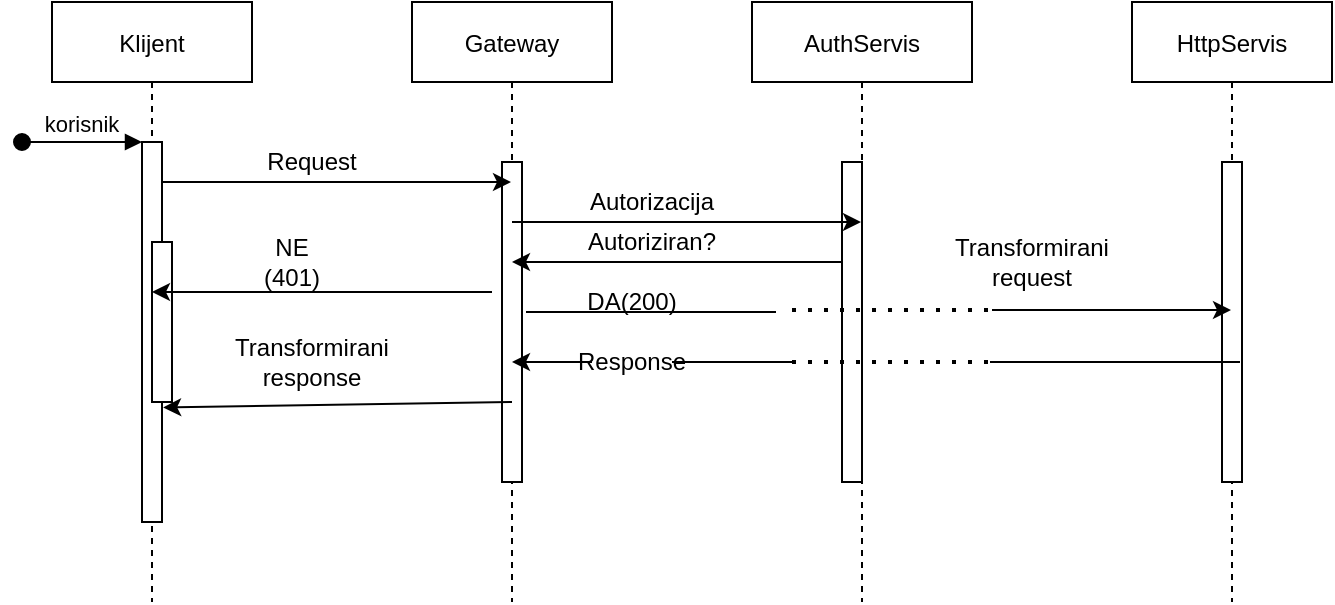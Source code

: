 <mxfile version="14.7.6" type="device"><diagram id="kgpKYQtTHZ0yAKxKKP6v" name="Page-1"><mxGraphModel dx="813" dy="435" grid="1" gridSize="10" guides="1" tooltips="1" connect="1" arrows="1" fold="1" page="1" pageScale="1" pageWidth="850" pageHeight="1100" math="0" shadow="0"><root><mxCell id="0"/><mxCell id="1" parent="0"/><mxCell id="3nuBFxr9cyL0pnOWT2aG-1" value="Klijent" style="shape=umlLifeline;perimeter=lifelinePerimeter;container=1;collapsible=0;recursiveResize=0;rounded=0;shadow=0;strokeWidth=1;" parent="1" vertex="1"><mxGeometry x="120" y="80" width="100" height="300" as="geometry"/></mxCell><mxCell id="3nuBFxr9cyL0pnOWT2aG-2" value="" style="points=[];perimeter=orthogonalPerimeter;rounded=0;shadow=0;strokeWidth=1;" parent="3nuBFxr9cyL0pnOWT2aG-1" vertex="1"><mxGeometry x="45" y="70" width="10" height="190" as="geometry"/></mxCell><mxCell id="3nuBFxr9cyL0pnOWT2aG-3" value="korisnik" style="verticalAlign=bottom;startArrow=oval;endArrow=block;startSize=8;shadow=0;strokeWidth=1;" parent="3nuBFxr9cyL0pnOWT2aG-1" target="3nuBFxr9cyL0pnOWT2aG-2" edge="1"><mxGeometry relative="1" as="geometry"><mxPoint x="-15" y="70" as="sourcePoint"/></mxGeometry></mxCell><mxCell id="3nuBFxr9cyL0pnOWT2aG-4" value="" style="points=[];perimeter=orthogonalPerimeter;rounded=0;shadow=0;strokeWidth=1;" parent="3nuBFxr9cyL0pnOWT2aG-1" vertex="1"><mxGeometry x="50" y="120" width="10" height="80" as="geometry"/></mxCell><mxCell id="3nuBFxr9cyL0pnOWT2aG-5" value="Gateway" style="shape=umlLifeline;perimeter=lifelinePerimeter;container=1;collapsible=0;recursiveResize=0;rounded=0;shadow=0;strokeWidth=1;" parent="1" vertex="1"><mxGeometry x="300" y="80" width="100" height="300" as="geometry"/></mxCell><mxCell id="3nuBFxr9cyL0pnOWT2aG-6" value="" style="points=[];perimeter=orthogonalPerimeter;rounded=0;shadow=0;strokeWidth=1;" parent="3nuBFxr9cyL0pnOWT2aG-5" vertex="1"><mxGeometry x="45" y="80" width="10" height="160" as="geometry"/></mxCell><mxCell id="0YpaRIe7NhUPvDSEbBdn-1" value="HttpServis" style="shape=umlLifeline;perimeter=lifelinePerimeter;container=1;collapsible=0;recursiveResize=0;rounded=0;shadow=0;strokeWidth=1;" vertex="1" parent="1"><mxGeometry x="660" y="80" width="100" height="300" as="geometry"/></mxCell><mxCell id="0YpaRIe7NhUPvDSEbBdn-2" value="" style="points=[];perimeter=orthogonalPerimeter;rounded=0;shadow=0;strokeWidth=1;" vertex="1" parent="0YpaRIe7NhUPvDSEbBdn-1"><mxGeometry x="45" y="80" width="10" height="160" as="geometry"/></mxCell><mxCell id="0YpaRIe7NhUPvDSEbBdn-3" value="AuthServis" style="shape=umlLifeline;perimeter=lifelinePerimeter;container=1;collapsible=0;recursiveResize=0;rounded=0;shadow=0;strokeWidth=1;" vertex="1" parent="1"><mxGeometry x="470" y="80" width="110" height="300" as="geometry"/></mxCell><mxCell id="0YpaRIe7NhUPvDSEbBdn-4" value="" style="points=[];perimeter=orthogonalPerimeter;rounded=0;shadow=0;strokeWidth=1;" vertex="1" parent="0YpaRIe7NhUPvDSEbBdn-3"><mxGeometry x="45" y="80" width="10" height="160" as="geometry"/></mxCell><mxCell id="0YpaRIe7NhUPvDSEbBdn-12" value="" style="endArrow=classic;html=1;" edge="1" parent="1" source="3nuBFxr9cyL0pnOWT2aG-2" target="3nuBFxr9cyL0pnOWT2aG-5"><mxGeometry width="50" height="50" relative="1" as="geometry"><mxPoint x="180" y="180" as="sourcePoint"/><mxPoint x="230" y="130" as="targetPoint"/><Array as="points"><mxPoint x="270" y="170"/></Array></mxGeometry></mxCell><mxCell id="0YpaRIe7NhUPvDSEbBdn-13" value="Request" style="text;html=1;strokeColor=none;fillColor=none;align=center;verticalAlign=middle;whiteSpace=wrap;rounded=0;" vertex="1" parent="1"><mxGeometry x="230" y="150" width="40" height="20" as="geometry"/></mxCell><mxCell id="0YpaRIe7NhUPvDSEbBdn-15" value="Autorizacija" style="text;html=1;strokeColor=none;fillColor=none;align=center;verticalAlign=middle;whiteSpace=wrap;rounded=0;" vertex="1" parent="1"><mxGeometry x="400" y="170" width="40" height="20" as="geometry"/></mxCell><mxCell id="0YpaRIe7NhUPvDSEbBdn-22" value="" style="endArrow=classic;html=1;" edge="1" parent="1"><mxGeometry width="50" height="50" relative="1" as="geometry"><mxPoint x="350" y="190" as="sourcePoint"/><mxPoint x="524.5" y="190" as="targetPoint"/><Array as="points"><mxPoint x="445" y="190"/></Array></mxGeometry></mxCell><mxCell id="0YpaRIe7NhUPvDSEbBdn-23" value="" style="endArrow=classic;html=1;" edge="1" parent="1"><mxGeometry width="50" height="50" relative="1" as="geometry"><mxPoint x="470" y="210" as="sourcePoint"/><mxPoint x="350" y="210" as="targetPoint"/><Array as="points"><mxPoint x="520" y="210"/></Array></mxGeometry></mxCell><mxCell id="0YpaRIe7NhUPvDSEbBdn-24" value="Autoriziran?" style="text;html=1;strokeColor=none;fillColor=none;align=center;verticalAlign=middle;whiteSpace=wrap;rounded=0;" vertex="1" parent="1"><mxGeometry x="400" y="190" width="40" height="20" as="geometry"/></mxCell><mxCell id="0YpaRIe7NhUPvDSEbBdn-27" value="" style="endArrow=none;dashed=1;html=1;dashPattern=1 3;strokeWidth=2;" edge="1" parent="1"><mxGeometry width="50" height="50" relative="1" as="geometry"><mxPoint x="490" y="234" as="sourcePoint"/><mxPoint x="590" y="234" as="targetPoint"/></mxGeometry></mxCell><mxCell id="0YpaRIe7NhUPvDSEbBdn-28" value="" style="endArrow=none;html=1;" edge="1" parent="1"><mxGeometry width="50" height="50" relative="1" as="geometry"><mxPoint x="357" y="235" as="sourcePoint"/><mxPoint x="482" y="235" as="targetPoint"/><Array as="points"><mxPoint x="432" y="235"/></Array></mxGeometry></mxCell><mxCell id="0YpaRIe7NhUPvDSEbBdn-29" value="" style="endArrow=none;dashed=1;html=1;dashPattern=1 3;strokeWidth=2;" edge="1" parent="1"><mxGeometry width="50" height="50" relative="1" as="geometry"><mxPoint x="490" y="260" as="sourcePoint"/><mxPoint x="590" y="260" as="targetPoint"/></mxGeometry></mxCell><mxCell id="0YpaRIe7NhUPvDSEbBdn-30" value="" style="endArrow=classic;html=1;" edge="1" parent="1"><mxGeometry width="50" height="50" relative="1" as="geometry"><mxPoint x="590" y="234" as="sourcePoint"/><mxPoint x="709.5" y="234" as="targetPoint"/></mxGeometry></mxCell><mxCell id="0YpaRIe7NhUPvDSEbBdn-32" value="Transformirani request" style="text;html=1;strokeColor=none;fillColor=none;align=center;verticalAlign=middle;whiteSpace=wrap;rounded=0;" vertex="1" parent="1"><mxGeometry x="590" y="200" width="40" height="20" as="geometry"/></mxCell><mxCell id="0YpaRIe7NhUPvDSEbBdn-33" value="" style="endArrow=none;html=1;" edge="1" parent="1"><mxGeometry width="50" height="50" relative="1" as="geometry"><mxPoint x="589" y="260" as="sourcePoint"/><mxPoint x="714" y="260" as="targetPoint"/><Array as="points"><mxPoint x="664" y="260"/></Array></mxGeometry></mxCell><mxCell id="0YpaRIe7NhUPvDSEbBdn-34" value="" style="endArrow=classic;html=1;startArrow=none;" edge="1" parent="1" source="0YpaRIe7NhUPvDSEbBdn-31"><mxGeometry width="50" height="50" relative="1" as="geometry"><mxPoint x="490" y="260" as="sourcePoint"/><mxPoint x="350" y="260" as="targetPoint"/><Array as="points"/></mxGeometry></mxCell><mxCell id="0YpaRIe7NhUPvDSEbBdn-31" value="Response" style="text;html=1;strokeColor=none;fillColor=none;align=center;verticalAlign=middle;whiteSpace=wrap;rounded=0;" vertex="1" parent="1"><mxGeometry x="390" y="250" width="40" height="20" as="geometry"/></mxCell><mxCell id="0YpaRIe7NhUPvDSEbBdn-35" value="" style="endArrow=none;html=1;" edge="1" parent="1" target="0YpaRIe7NhUPvDSEbBdn-31"><mxGeometry width="50" height="50" relative="1" as="geometry"><mxPoint x="490" y="260" as="sourcePoint"/><mxPoint x="350" y="260" as="targetPoint"/><Array as="points"><mxPoint x="450" y="260"/></Array></mxGeometry></mxCell><mxCell id="0YpaRIe7NhUPvDSEbBdn-36" value="" style="endArrow=classic;html=1;startArrow=none;entryX=0.557;entryY=1.034;entryDx=0;entryDy=0;entryPerimeter=0;" edge="1" parent="1" target="3nuBFxr9cyL0pnOWT2aG-4"><mxGeometry width="50" height="50" relative="1" as="geometry"><mxPoint x="350" y="280" as="sourcePoint"/><mxPoint x="310" y="280" as="targetPoint"/><Array as="points"/></mxGeometry></mxCell><mxCell id="0YpaRIe7NhUPvDSEbBdn-37" value="Transformirani response" style="text;html=1;strokeColor=none;fillColor=none;align=center;verticalAlign=middle;whiteSpace=wrap;rounded=0;" vertex="1" parent="1"><mxGeometry x="230" y="250" width="40" height="20" as="geometry"/></mxCell><mxCell id="0YpaRIe7NhUPvDSEbBdn-41" value="" style="endArrow=classic;html=1;" edge="1" parent="1"><mxGeometry width="50" height="50" relative="1" as="geometry"><mxPoint x="340" y="225" as="sourcePoint"/><mxPoint x="170" y="225" as="targetPoint"/></mxGeometry></mxCell><mxCell id="0YpaRIe7NhUPvDSEbBdn-43" value="NE (401)" style="text;html=1;strokeColor=none;fillColor=none;align=center;verticalAlign=middle;whiteSpace=wrap;rounded=0;" vertex="1" parent="1"><mxGeometry x="220" y="200" width="40" height="20" as="geometry"/></mxCell><mxCell id="0YpaRIe7NhUPvDSEbBdn-44" value="DA(200)" style="text;html=1;strokeColor=none;fillColor=none;align=center;verticalAlign=middle;whiteSpace=wrap;rounded=0;" vertex="1" parent="1"><mxGeometry x="390" y="220" width="40" height="20" as="geometry"/></mxCell></root></mxGraphModel></diagram></mxfile>